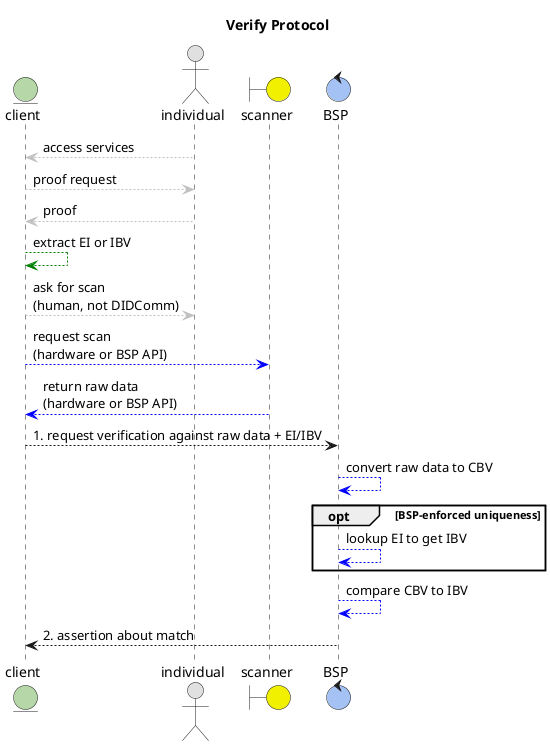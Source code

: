 @startuml
title Verify Protocol
entity client #b6d7a8
actor individual #e0e0e0
boundary scanner #f0f000
control BSP #a4c2f4ff

individual -[#c0c0c0]-> client: access services
client -[#c0c0c0]-> individual: proof request
individual -[#c0c0c0]-> client: proof
client -[#green]-> client: extract EI or IBV
client -[#c0c0c0]-> individual: ask for scan\n(human, not DIDComm)
client -[#blue]-> scanner: request scan\n(hardware or BSP API)
scanner -[#blue]-> client: return raw data\n(hardware or BSP API)
client --> BSP: 1. request verification against raw data + EI/IBV
BSP -[#blue]-> BSP: convert raw data to CBV
opt BSP-enforced uniqueness
BSP -[#blue]-> BSP: lookup EI to get IBV
end
BSP -[#blue]-> BSP: compare CBV to IBV
BSP --> client: 2. assertion about match
@enduml